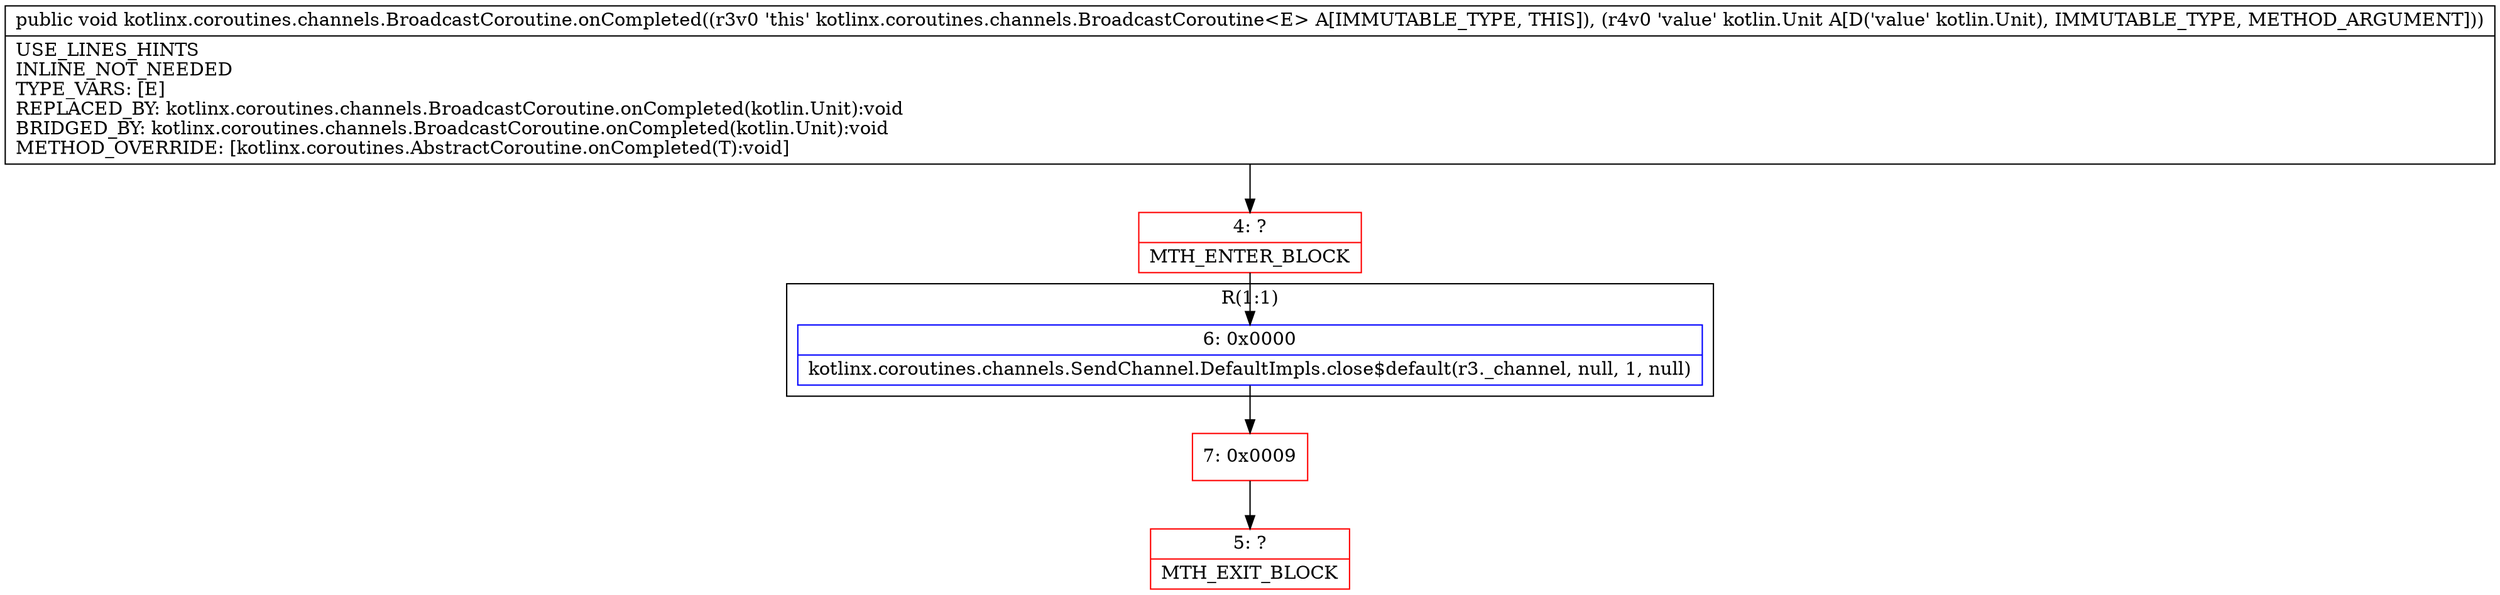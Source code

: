 digraph "CFG forkotlinx.coroutines.channels.BroadcastCoroutine.onCompleted(Lkotlin\/Unit;)V" {
subgraph cluster_Region_813782088 {
label = "R(1:1)";
node [shape=record,color=blue];
Node_6 [shape=record,label="{6\:\ 0x0000|kotlinx.coroutines.channels.SendChannel.DefaultImpls.close$default(r3._channel, null, 1, null)\l}"];
}
Node_4 [shape=record,color=red,label="{4\:\ ?|MTH_ENTER_BLOCK\l}"];
Node_7 [shape=record,color=red,label="{7\:\ 0x0009}"];
Node_5 [shape=record,color=red,label="{5\:\ ?|MTH_EXIT_BLOCK\l}"];
MethodNode[shape=record,label="{public void kotlinx.coroutines.channels.BroadcastCoroutine.onCompleted((r3v0 'this' kotlinx.coroutines.channels.BroadcastCoroutine\<E\> A[IMMUTABLE_TYPE, THIS]), (r4v0 'value' kotlin.Unit A[D('value' kotlin.Unit), IMMUTABLE_TYPE, METHOD_ARGUMENT]))  | USE_LINES_HINTS\lINLINE_NOT_NEEDED\lTYPE_VARS: [E]\lREPLACED_BY: kotlinx.coroutines.channels.BroadcastCoroutine.onCompleted(kotlin.Unit):void\lBRIDGED_BY: kotlinx.coroutines.channels.BroadcastCoroutine.onCompleted(kotlin.Unit):void\lMETHOD_OVERRIDE: [kotlinx.coroutines.AbstractCoroutine.onCompleted(T):void]\l}"];
MethodNode -> Node_4;Node_6 -> Node_7;
Node_4 -> Node_6;
Node_7 -> Node_5;
}

